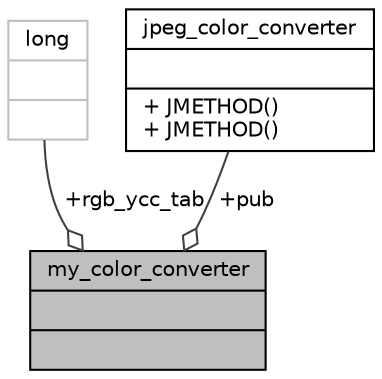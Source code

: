 digraph "my_color_converter"
{
 // LATEX_PDF_SIZE
  bgcolor="transparent";
  edge [fontname="Helvetica",fontsize="10",labelfontname="Helvetica",labelfontsize="10"];
  node [fontname="Helvetica",fontsize="10",shape=record];
  Node1 [label="{my_color_converter\n||}",height=0.2,width=0.4,color="black", fillcolor="grey75", style="filled", fontcolor="black",tooltip=" "];
  Node2 -> Node1 [color="grey25",fontsize="10",style="solid",label=" +rgb_ycc_tab" ,arrowhead="odiamond"];
  Node2 [label="{long\n||}",height=0.2,width=0.4,color="grey75",tooltip=" "];
  Node3 -> Node1 [color="grey25",fontsize="10",style="solid",label=" +pub" ,arrowhead="odiamond"];
  Node3 [label="{jpeg_color_converter\n||+ JMETHOD()\l+ JMETHOD()\l}",height=0.2,width=0.4,color="black",URL="$structjpeg__color__converter.html",tooltip=" "];
}
